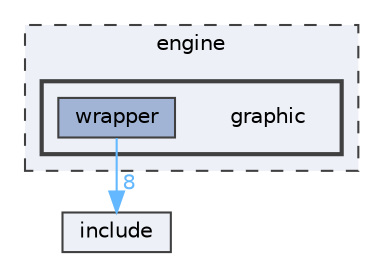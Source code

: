 digraph "engine/graphic"
{
 // LATEX_PDF_SIZE
  bgcolor="transparent";
  edge [fontname=Helvetica,fontsize=10,labelfontname=Helvetica,labelfontsize=10];
  node [fontname=Helvetica,fontsize=10,shape=box,height=0.2,width=0.4];
  compound=true
  subgraph clusterdir_996f45160da62e1a3d7f6046fad68f51 {
    graph [ bgcolor="#edf0f7", pencolor="grey25", label="engine", fontname=Helvetica,fontsize=10 style="filled,dashed", URL="dir_996f45160da62e1a3d7f6046fad68f51.html",tooltip=""]
  subgraph clusterdir_013dac4dc58756286118f2b638ea2ecd {
    graph [ bgcolor="#edf0f7", pencolor="grey25", label="", fontname=Helvetica,fontsize=10 style="filled,bold", URL="dir_013dac4dc58756286118f2b638ea2ecd.html",tooltip=""]
    dir_013dac4dc58756286118f2b638ea2ecd [shape=plaintext, label="graphic"];
  dir_21a3675a92c9481742f2dfd5125f0fd0 [label="wrapper", fillcolor="#a2b4d6", color="grey25", style="filled", URL="dir_21a3675a92c9481742f2dfd5125f0fd0.html",tooltip=""];
  }
  }
  dir_d44c64559bbebec7f509842c48db8b23 [label="include", fillcolor="#edf0f7", color="grey25", style="filled", URL="dir_d44c64559bbebec7f509842c48db8b23.html",tooltip=""];
  dir_21a3675a92c9481742f2dfd5125f0fd0->dir_d44c64559bbebec7f509842c48db8b23 [headlabel="8", labeldistance=1.5 headhref="dir_000006_000004.html" color="steelblue1" fontcolor="steelblue1"];
}
